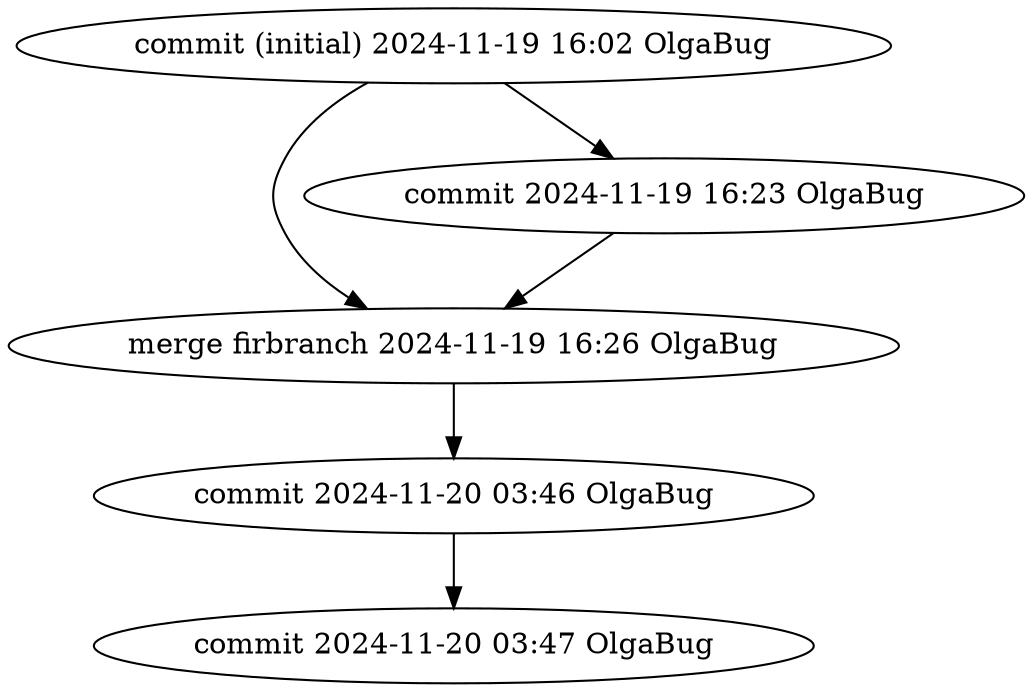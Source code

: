 digraph G {
  "merge firbranch 2024-11-19 16:26 OlgaBug" -> "commit 2024-11-20 03:46 OlgaBug";
  "commit (initial) 2024-11-19 16:02 OlgaBug" -> "merge firbranch 2024-11-19 16:26 OlgaBug";
  "commit 2024-11-19 16:23 OlgaBug" -> "merge firbranch 2024-11-19 16:26 OlgaBug";
  "commit (initial) 2024-11-19 16:02 OlgaBug" -> "commit 2024-11-19 16:23 OlgaBug";
  "commit 2024-11-20 03:46 OlgaBug" -> "commit 2024-11-20 03:47 OlgaBug";
}
